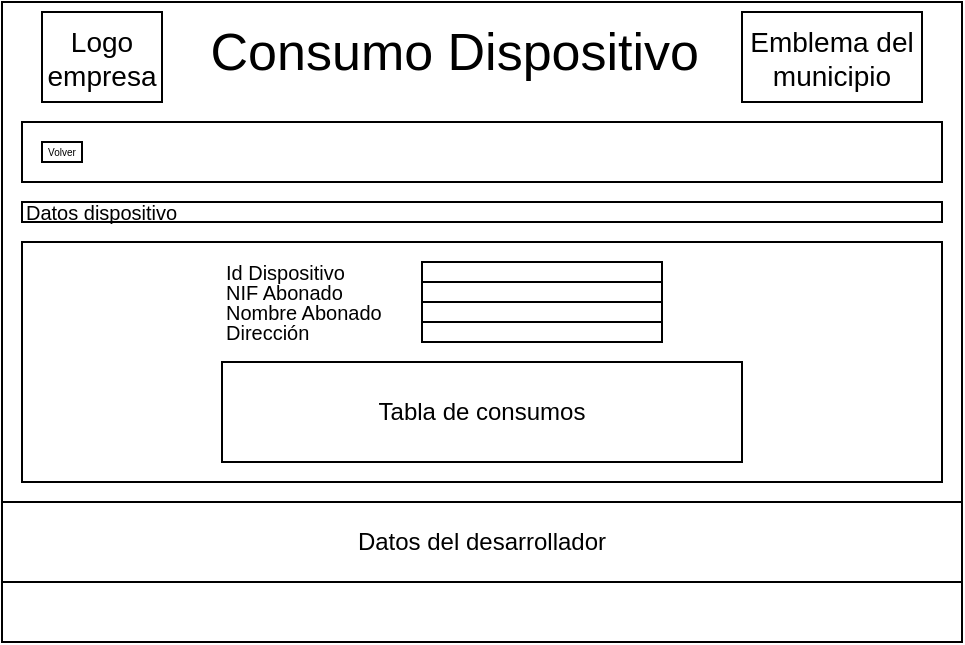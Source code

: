 <mxfile version="20.8.16" type="device"><diagram name="Página-1" id="8kO6oz1xcnclxLaBTDq0"><mxGraphModel dx="1098" dy="820" grid="1" gridSize="10" guides="1" tooltips="1" connect="1" arrows="1" fold="1" page="1" pageScale="1" pageWidth="827" pageHeight="1169" math="0" shadow="0"><root><mxCell id="0"/><mxCell id="1" parent="0"/><mxCell id="6qn9uPwQkCTSJqtv7tW6-1" value="" style="rounded=0;whiteSpace=wrap;html=1;" vertex="1" parent="1"><mxGeometry y="120" width="480" height="320" as="geometry"/></mxCell><mxCell id="6qn9uPwQkCTSJqtv7tW6-2" value="Consumo Dispositivo&amp;nbsp;" style="text;html=1;strokeColor=none;fillColor=none;align=center;verticalAlign=middle;whiteSpace=wrap;rounded=0;fontSize=26;" vertex="1" parent="1"><mxGeometry x="100" y="120" width="260" height="50" as="geometry"/></mxCell><mxCell id="6qn9uPwQkCTSJqtv7tW6-3" value="Logo&lt;br style=&quot;font-size: 14px;&quot;&gt;empresa" style="rounded=0;whiteSpace=wrap;html=1;fontSize=14;" vertex="1" parent="1"><mxGeometry x="20" y="125" width="60" height="45" as="geometry"/></mxCell><mxCell id="6qn9uPwQkCTSJqtv7tW6-4" value="Datos del desarrollador" style="rounded=0;whiteSpace=wrap;html=1;fontSize=12;" vertex="1" parent="1"><mxGeometry y="370" width="480" height="40" as="geometry"/></mxCell><mxCell id="6qn9uPwQkCTSJqtv7tW6-5" value="" style="rounded=0;whiteSpace=wrap;html=1;" vertex="1" parent="1"><mxGeometry x="10" y="180" width="460" height="30" as="geometry"/></mxCell><mxCell id="6qn9uPwQkCTSJqtv7tW6-6" value="Emblema del municipio" style="rounded=0;whiteSpace=wrap;html=1;fontSize=14;" vertex="1" parent="1"><mxGeometry x="370" y="125" width="90" height="45" as="geometry"/></mxCell><mxCell id="6qn9uPwQkCTSJqtv7tW6-7" value="" style="rounded=0;whiteSpace=wrap;html=1;" vertex="1" parent="1"><mxGeometry x="10" y="240" width="460" height="120" as="geometry"/></mxCell><mxCell id="6qn9uPwQkCTSJqtv7tW6-8" value="Datos dispositivo" style="rounded=0;whiteSpace=wrap;html=1;align=left;fontSize=10;" vertex="1" parent="1"><mxGeometry x="10" y="220" width="460" height="10" as="geometry"/></mxCell><mxCell id="6qn9uPwQkCTSJqtv7tW6-9" value="&lt;font style=&quot;font-size: 5px;&quot;&gt;Volver&lt;/font&gt;" style="rounded=0;whiteSpace=wrap;html=1;fontSize=7;" vertex="1" parent="1"><mxGeometry x="20" y="190" width="20" height="10" as="geometry"/></mxCell><mxCell id="6qn9uPwQkCTSJqtv7tW6-10" value="" style="rounded=0;whiteSpace=wrap;html=1;" vertex="1" parent="1"><mxGeometry x="210" y="250" width="120" height="10" as="geometry"/></mxCell><mxCell id="6qn9uPwQkCTSJqtv7tW6-11" value="" style="rounded=0;whiteSpace=wrap;html=1;" vertex="1" parent="1"><mxGeometry x="210" y="260" width="120" height="10" as="geometry"/></mxCell><mxCell id="6qn9uPwQkCTSJqtv7tW6-12" value="" style="rounded=0;whiteSpace=wrap;html=1;" vertex="1" parent="1"><mxGeometry x="210" y="270" width="120" height="10" as="geometry"/></mxCell><mxCell id="6qn9uPwQkCTSJqtv7tW6-13" value="" style="rounded=0;whiteSpace=wrap;html=1;" vertex="1" parent="1"><mxGeometry x="210" y="280" width="120" height="10" as="geometry"/></mxCell><mxCell id="6qn9uPwQkCTSJqtv7tW6-14" value="Id Dispositivo" style="text;html=1;strokeColor=none;fillColor=none;align=left;verticalAlign=middle;whiteSpace=wrap;rounded=0;fontSize=10;" vertex="1" parent="1"><mxGeometry x="110" y="250" width="100" height="10" as="geometry"/></mxCell><mxCell id="6qn9uPwQkCTSJqtv7tW6-15" value="NIF Abonado" style="text;html=1;strokeColor=none;fillColor=none;align=left;verticalAlign=middle;whiteSpace=wrap;rounded=0;fontSize=10;" vertex="1" parent="1"><mxGeometry x="110" y="260" width="100" height="10" as="geometry"/></mxCell><mxCell id="6qn9uPwQkCTSJqtv7tW6-16" value="Nombre Abonado" style="text;html=1;strokeColor=none;fillColor=none;align=left;verticalAlign=middle;whiteSpace=wrap;rounded=0;fontSize=10;" vertex="1" parent="1"><mxGeometry x="110" y="270" width="90" height="10" as="geometry"/></mxCell><mxCell id="6qn9uPwQkCTSJqtv7tW6-17" value="Dirección" style="text;html=1;strokeColor=none;fillColor=none;align=left;verticalAlign=middle;whiteSpace=wrap;rounded=0;fontSize=10;" vertex="1" parent="1"><mxGeometry x="110" y="280" width="100" height="10" as="geometry"/></mxCell><mxCell id="6qn9uPwQkCTSJqtv7tW6-18" value="Tabla de consumos" style="rounded=0;whiteSpace=wrap;html=1;" vertex="1" parent="1"><mxGeometry x="110" y="300" width="260" height="50" as="geometry"/></mxCell></root></mxGraphModel></diagram></mxfile>